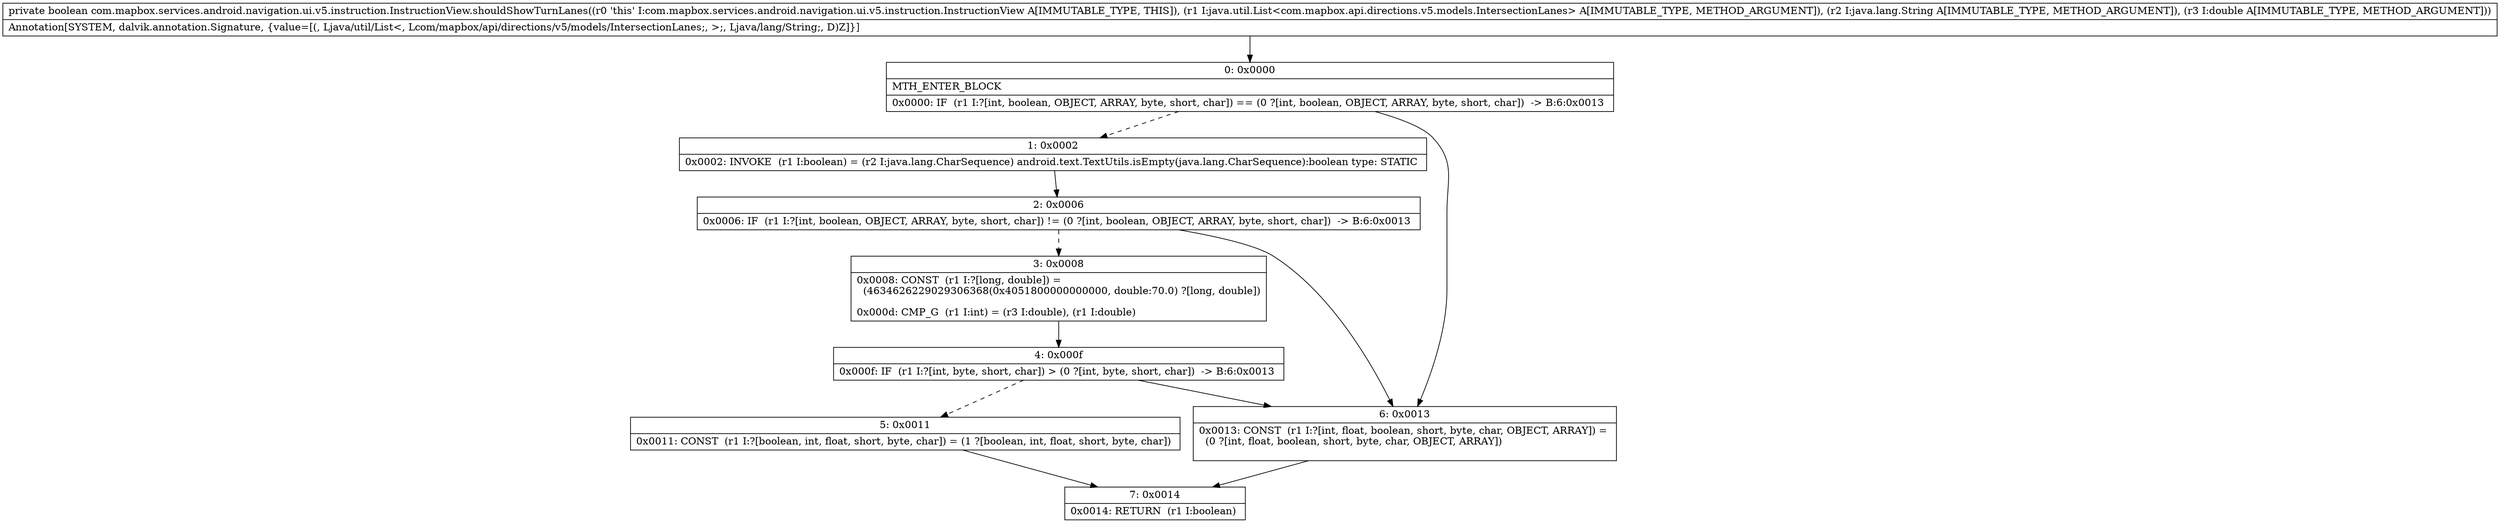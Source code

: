 digraph "CFG forcom.mapbox.services.android.navigation.ui.v5.instruction.InstructionView.shouldShowTurnLanes(Ljava\/util\/List;Ljava\/lang\/String;D)Z" {
Node_0 [shape=record,label="{0\:\ 0x0000|MTH_ENTER_BLOCK\l|0x0000: IF  (r1 I:?[int, boolean, OBJECT, ARRAY, byte, short, char]) == (0 ?[int, boolean, OBJECT, ARRAY, byte, short, char])  \-\> B:6:0x0013 \l}"];
Node_1 [shape=record,label="{1\:\ 0x0002|0x0002: INVOKE  (r1 I:boolean) = (r2 I:java.lang.CharSequence) android.text.TextUtils.isEmpty(java.lang.CharSequence):boolean type: STATIC \l}"];
Node_2 [shape=record,label="{2\:\ 0x0006|0x0006: IF  (r1 I:?[int, boolean, OBJECT, ARRAY, byte, short, char]) != (0 ?[int, boolean, OBJECT, ARRAY, byte, short, char])  \-\> B:6:0x0013 \l}"];
Node_3 [shape=record,label="{3\:\ 0x0008|0x0008: CONST  (r1 I:?[long, double]) = \l  (4634626229029306368(0x4051800000000000, double:70.0) ?[long, double])\l \l0x000d: CMP_G  (r1 I:int) = (r3 I:double), (r1 I:double) \l}"];
Node_4 [shape=record,label="{4\:\ 0x000f|0x000f: IF  (r1 I:?[int, byte, short, char]) \> (0 ?[int, byte, short, char])  \-\> B:6:0x0013 \l}"];
Node_5 [shape=record,label="{5\:\ 0x0011|0x0011: CONST  (r1 I:?[boolean, int, float, short, byte, char]) = (1 ?[boolean, int, float, short, byte, char]) \l}"];
Node_6 [shape=record,label="{6\:\ 0x0013|0x0013: CONST  (r1 I:?[int, float, boolean, short, byte, char, OBJECT, ARRAY]) = \l  (0 ?[int, float, boolean, short, byte, char, OBJECT, ARRAY])\l \l}"];
Node_7 [shape=record,label="{7\:\ 0x0014|0x0014: RETURN  (r1 I:boolean) \l}"];
MethodNode[shape=record,label="{private boolean com.mapbox.services.android.navigation.ui.v5.instruction.InstructionView.shouldShowTurnLanes((r0 'this' I:com.mapbox.services.android.navigation.ui.v5.instruction.InstructionView A[IMMUTABLE_TYPE, THIS]), (r1 I:java.util.List\<com.mapbox.api.directions.v5.models.IntersectionLanes\> A[IMMUTABLE_TYPE, METHOD_ARGUMENT]), (r2 I:java.lang.String A[IMMUTABLE_TYPE, METHOD_ARGUMENT]), (r3 I:double A[IMMUTABLE_TYPE, METHOD_ARGUMENT]))  | Annotation[SYSTEM, dalvik.annotation.Signature, \{value=[(, Ljava\/util\/List\<, Lcom\/mapbox\/api\/directions\/v5\/models\/IntersectionLanes;, \>;, Ljava\/lang\/String;, D)Z]\}]\l}"];
MethodNode -> Node_0;
Node_0 -> Node_1[style=dashed];
Node_0 -> Node_6;
Node_1 -> Node_2;
Node_2 -> Node_3[style=dashed];
Node_2 -> Node_6;
Node_3 -> Node_4;
Node_4 -> Node_5[style=dashed];
Node_4 -> Node_6;
Node_5 -> Node_7;
Node_6 -> Node_7;
}

